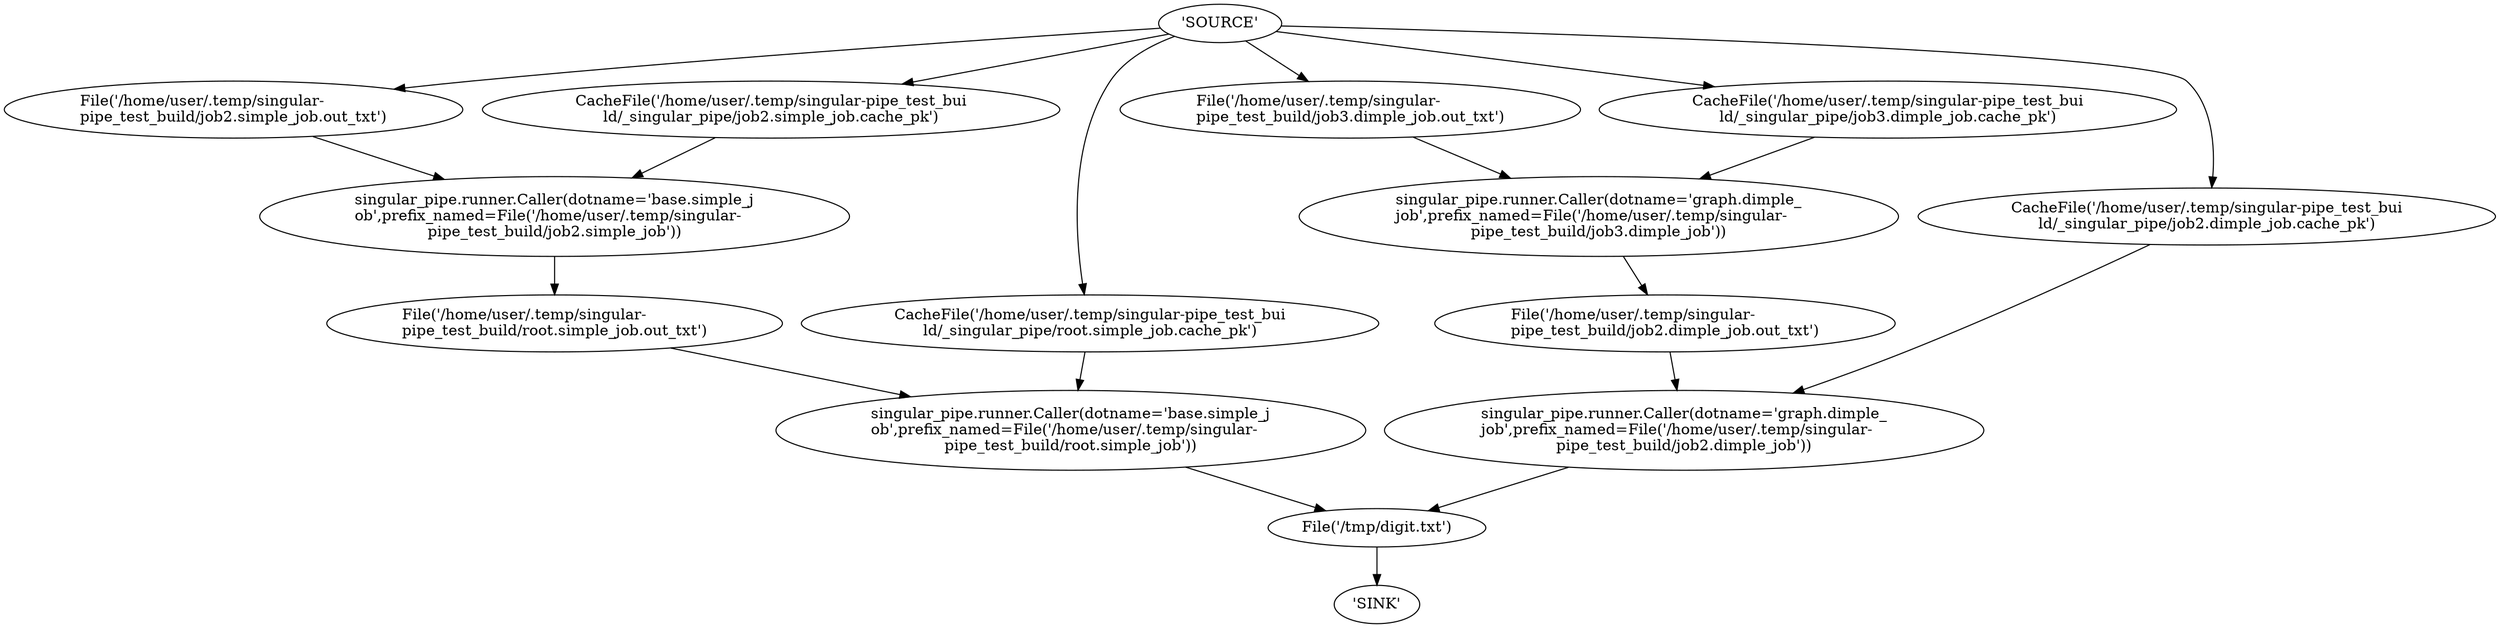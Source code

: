 strict digraph G {
	rankdir=TB
	"'SOURCE'" -> "File('/home/user/.temp/singular-\lpipe_test_build/job2.simple_job.out_txt')"
	"File('/home/user/.temp/singular-\lpipe_test_build/job2.simple_job.out_txt')" -> "singular_pipe.runner.Caller(dotname='base.simple_j\lob',prefix_named=File('/home/user/.temp/singular-\lpipe_test_build/job2.simple_job'))"
	"'SOURCE'" -> "CacheFile('/home/user/.temp/singular-pipe_test_bui\lld/_singular_pipe/job2.simple_job.cache_pk')"
	"CacheFile('/home/user/.temp/singular-pipe_test_bui\lld/_singular_pipe/job2.simple_job.cache_pk')" -> "singular_pipe.runner.Caller(dotname='base.simple_j\lob',prefix_named=File('/home/user/.temp/singular-\lpipe_test_build/job2.simple_job'))"
	"singular_pipe.runner.Caller(dotname='base.simple_j\lob',prefix_named=File('/home/user/.temp/singular-\lpipe_test_build/job2.simple_job'))" -> "File('/home/user/.temp/singular-\lpipe_test_build/root.simple_job.out_txt')"
	"File('/home/user/.temp/singular-\lpipe_test_build/root.simple_job.out_txt')" -> "singular_pipe.runner.Caller(dotname='base.simple_j\lob',prefix_named=File('/home/user/.temp/singular-\lpipe_test_build/root.simple_job'))"
	"'SOURCE'" -> "CacheFile('/home/user/.temp/singular-pipe_test_bui\lld/_singular_pipe/root.simple_job.cache_pk')"
	"CacheFile('/home/user/.temp/singular-pipe_test_bui\lld/_singular_pipe/root.simple_job.cache_pk')" -> "singular_pipe.runner.Caller(dotname='base.simple_j\lob',prefix_named=File('/home/user/.temp/singular-\lpipe_test_build/root.simple_job'))"
	"singular_pipe.runner.Caller(dotname='base.simple_j\lob',prefix_named=File('/home/user/.temp/singular-\lpipe_test_build/root.simple_job'))" -> "File('/tmp/digit.txt')"
	"'SOURCE'" -> "File('/home/user/.temp/singular-\lpipe_test_build/job3.dimple_job.out_txt')"
	"File('/home/user/.temp/singular-\lpipe_test_build/job3.dimple_job.out_txt')" -> "singular_pipe.runner.Caller(dotname='graph.dimple_\ljob',prefix_named=File('/home/user/.temp/singular-\lpipe_test_build/job3.dimple_job'))"
	"'SOURCE'" -> "CacheFile('/home/user/.temp/singular-pipe_test_bui\lld/_singular_pipe/job3.dimple_job.cache_pk')"
	"CacheFile('/home/user/.temp/singular-pipe_test_bui\lld/_singular_pipe/job3.dimple_job.cache_pk')" -> "singular_pipe.runner.Caller(dotname='graph.dimple_\ljob',prefix_named=File('/home/user/.temp/singular-\lpipe_test_build/job3.dimple_job'))"
	"singular_pipe.runner.Caller(dotname='graph.dimple_\ljob',prefix_named=File('/home/user/.temp/singular-\lpipe_test_build/job3.dimple_job'))" -> "File('/home/user/.temp/singular-\lpipe_test_build/job2.dimple_job.out_txt')"
	"File('/home/user/.temp/singular-\lpipe_test_build/job2.dimple_job.out_txt')" -> "singular_pipe.runner.Caller(dotname='graph.dimple_\ljob',prefix_named=File('/home/user/.temp/singular-\lpipe_test_build/job2.dimple_job'))"
	"'SOURCE'" -> "CacheFile('/home/user/.temp/singular-pipe_test_bui\lld/_singular_pipe/job2.dimple_job.cache_pk')"
	"CacheFile('/home/user/.temp/singular-pipe_test_bui\lld/_singular_pipe/job2.dimple_job.cache_pk')" -> "singular_pipe.runner.Caller(dotname='graph.dimple_\ljob',prefix_named=File('/home/user/.temp/singular-\lpipe_test_build/job2.dimple_job'))"
	"singular_pipe.runner.Caller(dotname='graph.dimple_\ljob',prefix_named=File('/home/user/.temp/singular-\lpipe_test_build/job2.dimple_job'))" -> "File('/tmp/digit.txt')"
	"File('/tmp/digit.txt')" -> "'SINK'"
}
